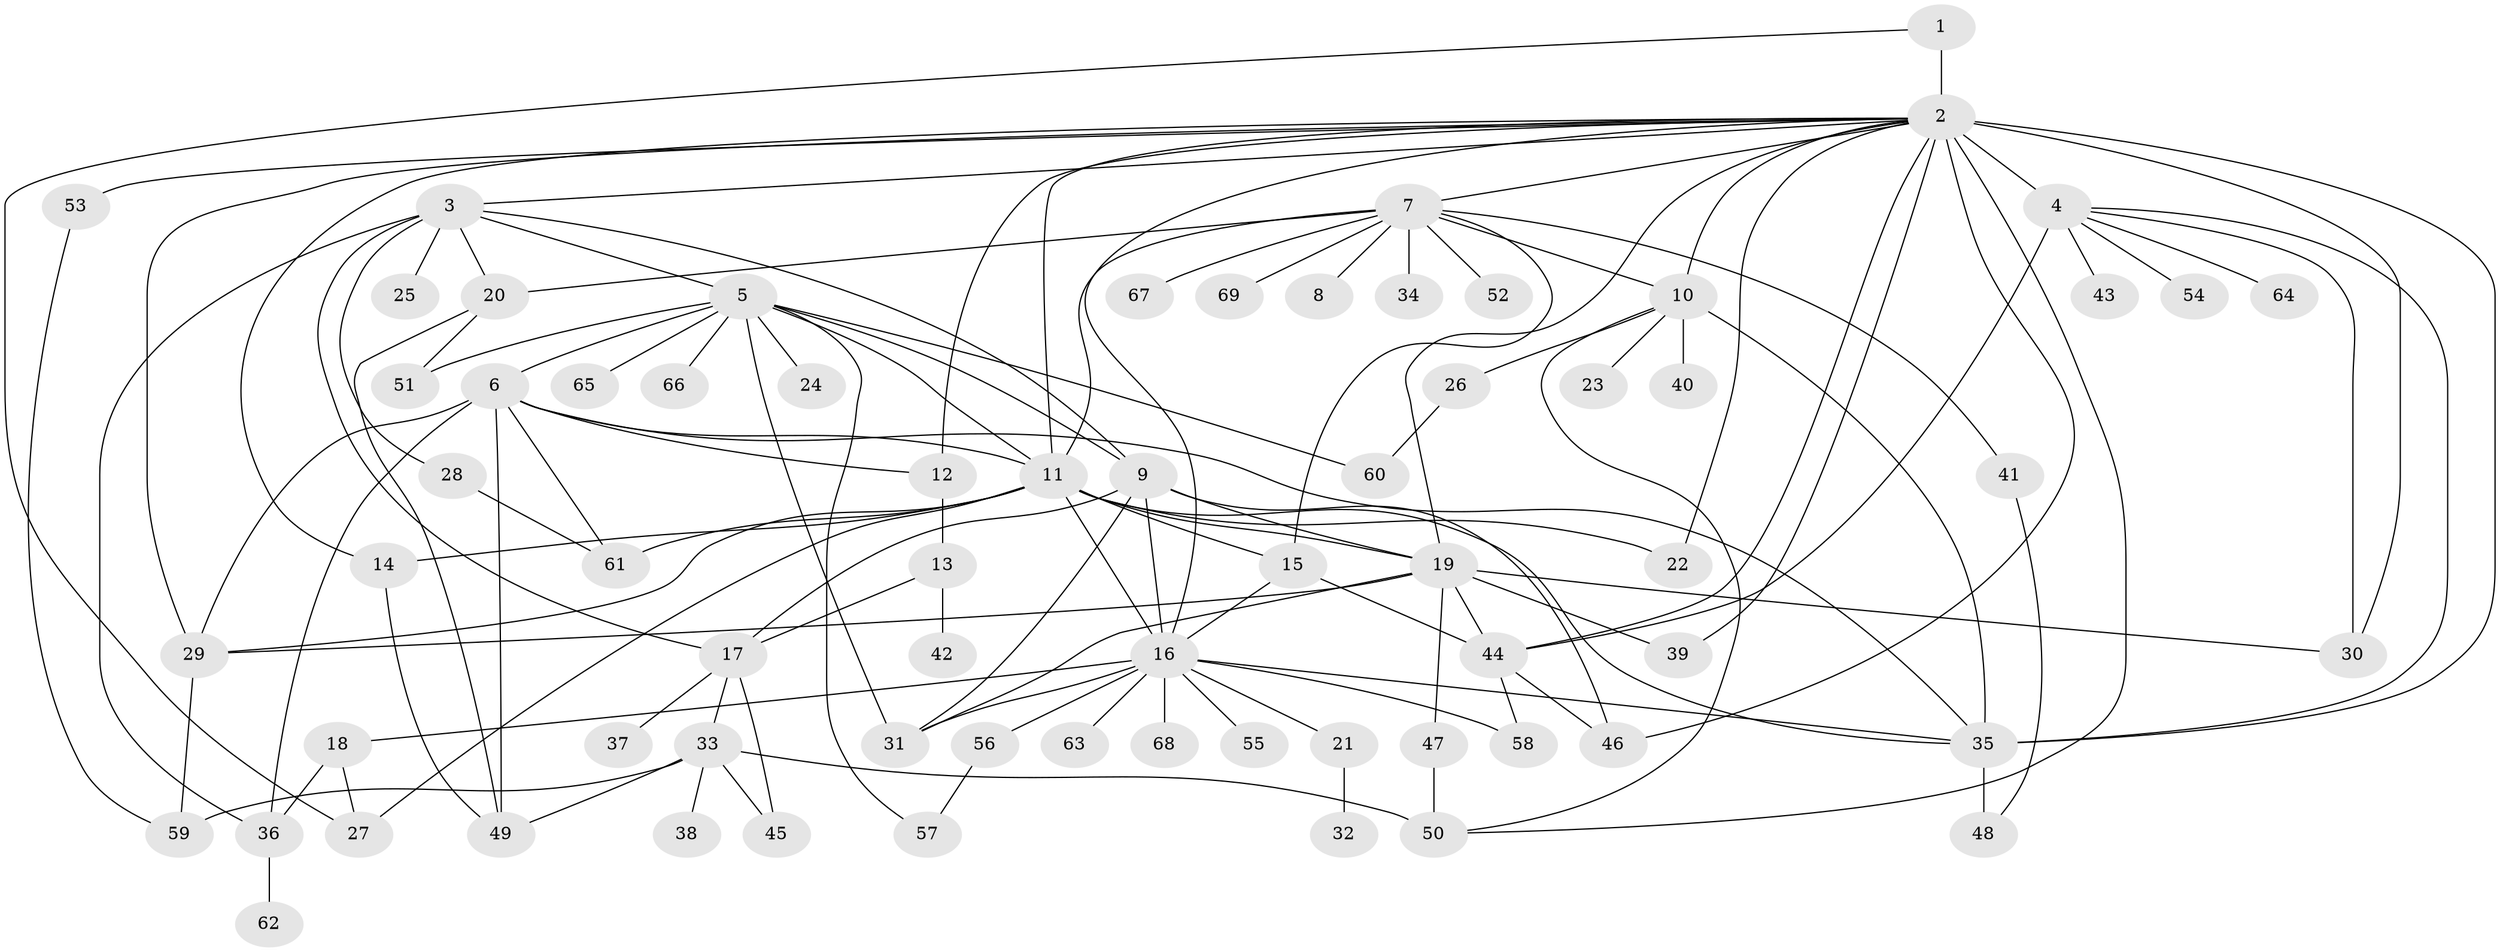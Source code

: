 // original degree distribution, {2: 0.2391304347826087, 38: 0.007246376811594203, 9: 0.014492753623188406, 4: 0.09420289855072464, 12: 0.007246376811594203, 10: 0.007246376811594203, 13: 0.014492753623188406, 1: 0.427536231884058, 6: 0.028985507246376812, 17: 0.007246376811594203, 16: 0.007246376811594203, 7: 0.007246376811594203, 3: 0.12318840579710146, 11: 0.007246376811594203, 5: 0.007246376811594203}
// Generated by graph-tools (version 1.1) at 2025/35/03/09/25 02:35:24]
// undirected, 69 vertices, 124 edges
graph export_dot {
graph [start="1"]
  node [color=gray90,style=filled];
  1;
  2;
  3;
  4;
  5;
  6;
  7;
  8;
  9;
  10;
  11;
  12;
  13;
  14;
  15;
  16;
  17;
  18;
  19;
  20;
  21;
  22;
  23;
  24;
  25;
  26;
  27;
  28;
  29;
  30;
  31;
  32;
  33;
  34;
  35;
  36;
  37;
  38;
  39;
  40;
  41;
  42;
  43;
  44;
  45;
  46;
  47;
  48;
  49;
  50;
  51;
  52;
  53;
  54;
  55;
  56;
  57;
  58;
  59;
  60;
  61;
  62;
  63;
  64;
  65;
  66;
  67;
  68;
  69;
  1 -- 2 [weight=2.0];
  1 -- 27 [weight=1.0];
  2 -- 3 [weight=1.0];
  2 -- 4 [weight=14.0];
  2 -- 7 [weight=1.0];
  2 -- 10 [weight=2.0];
  2 -- 11 [weight=1.0];
  2 -- 12 [weight=1.0];
  2 -- 14 [weight=1.0];
  2 -- 16 [weight=1.0];
  2 -- 19 [weight=1.0];
  2 -- 22 [weight=2.0];
  2 -- 29 [weight=1.0];
  2 -- 30 [weight=1.0];
  2 -- 35 [weight=1.0];
  2 -- 39 [weight=1.0];
  2 -- 44 [weight=2.0];
  2 -- 46 [weight=1.0];
  2 -- 50 [weight=1.0];
  2 -- 53 [weight=1.0];
  3 -- 5 [weight=1.0];
  3 -- 9 [weight=1.0];
  3 -- 17 [weight=1.0];
  3 -- 20 [weight=1.0];
  3 -- 25 [weight=1.0];
  3 -- 28 [weight=1.0];
  3 -- 36 [weight=1.0];
  4 -- 30 [weight=1.0];
  4 -- 35 [weight=1.0];
  4 -- 43 [weight=1.0];
  4 -- 44 [weight=1.0];
  4 -- 54 [weight=1.0];
  4 -- 64 [weight=1.0];
  5 -- 6 [weight=1.0];
  5 -- 9 [weight=1.0];
  5 -- 11 [weight=1.0];
  5 -- 24 [weight=1.0];
  5 -- 31 [weight=1.0];
  5 -- 51 [weight=1.0];
  5 -- 57 [weight=1.0];
  5 -- 60 [weight=1.0];
  5 -- 65 [weight=1.0];
  5 -- 66 [weight=1.0];
  6 -- 11 [weight=1.0];
  6 -- 12 [weight=1.0];
  6 -- 29 [weight=1.0];
  6 -- 35 [weight=1.0];
  6 -- 36 [weight=1.0];
  6 -- 49 [weight=1.0];
  6 -- 61 [weight=2.0];
  7 -- 8 [weight=1.0];
  7 -- 10 [weight=1.0];
  7 -- 11 [weight=1.0];
  7 -- 15 [weight=1.0];
  7 -- 20 [weight=1.0];
  7 -- 34 [weight=1.0];
  7 -- 41 [weight=1.0];
  7 -- 52 [weight=1.0];
  7 -- 67 [weight=1.0];
  7 -- 69 [weight=1.0];
  9 -- 16 [weight=2.0];
  9 -- 17 [weight=1.0];
  9 -- 19 [weight=1.0];
  9 -- 31 [weight=1.0];
  9 -- 46 [weight=1.0];
  10 -- 23 [weight=1.0];
  10 -- 26 [weight=1.0];
  10 -- 35 [weight=1.0];
  10 -- 40 [weight=1.0];
  10 -- 50 [weight=1.0];
  11 -- 14 [weight=1.0];
  11 -- 15 [weight=3.0];
  11 -- 16 [weight=1.0];
  11 -- 19 [weight=1.0];
  11 -- 22 [weight=1.0];
  11 -- 27 [weight=1.0];
  11 -- 29 [weight=1.0];
  11 -- 35 [weight=1.0];
  11 -- 61 [weight=1.0];
  12 -- 13 [weight=1.0];
  13 -- 17 [weight=1.0];
  13 -- 42 [weight=1.0];
  14 -- 49 [weight=1.0];
  15 -- 16 [weight=2.0];
  15 -- 44 [weight=1.0];
  16 -- 18 [weight=1.0];
  16 -- 21 [weight=1.0];
  16 -- 31 [weight=1.0];
  16 -- 35 [weight=1.0];
  16 -- 55 [weight=1.0];
  16 -- 56 [weight=1.0];
  16 -- 58 [weight=1.0];
  16 -- 63 [weight=1.0];
  16 -- 68 [weight=1.0];
  17 -- 33 [weight=1.0];
  17 -- 37 [weight=1.0];
  17 -- 45 [weight=1.0];
  18 -- 27 [weight=1.0];
  18 -- 36 [weight=1.0];
  19 -- 29 [weight=1.0];
  19 -- 30 [weight=1.0];
  19 -- 31 [weight=1.0];
  19 -- 39 [weight=3.0];
  19 -- 44 [weight=1.0];
  19 -- 47 [weight=1.0];
  20 -- 49 [weight=1.0];
  20 -- 51 [weight=1.0];
  21 -- 32 [weight=1.0];
  26 -- 60 [weight=1.0];
  28 -- 61 [weight=1.0];
  29 -- 59 [weight=1.0];
  33 -- 38 [weight=1.0];
  33 -- 45 [weight=1.0];
  33 -- 49 [weight=1.0];
  33 -- 50 [weight=1.0];
  33 -- 59 [weight=1.0];
  35 -- 48 [weight=3.0];
  36 -- 62 [weight=1.0];
  41 -- 48 [weight=1.0];
  44 -- 46 [weight=1.0];
  44 -- 58 [weight=1.0];
  47 -- 50 [weight=3.0];
  53 -- 59 [weight=1.0];
  56 -- 57 [weight=1.0];
}
